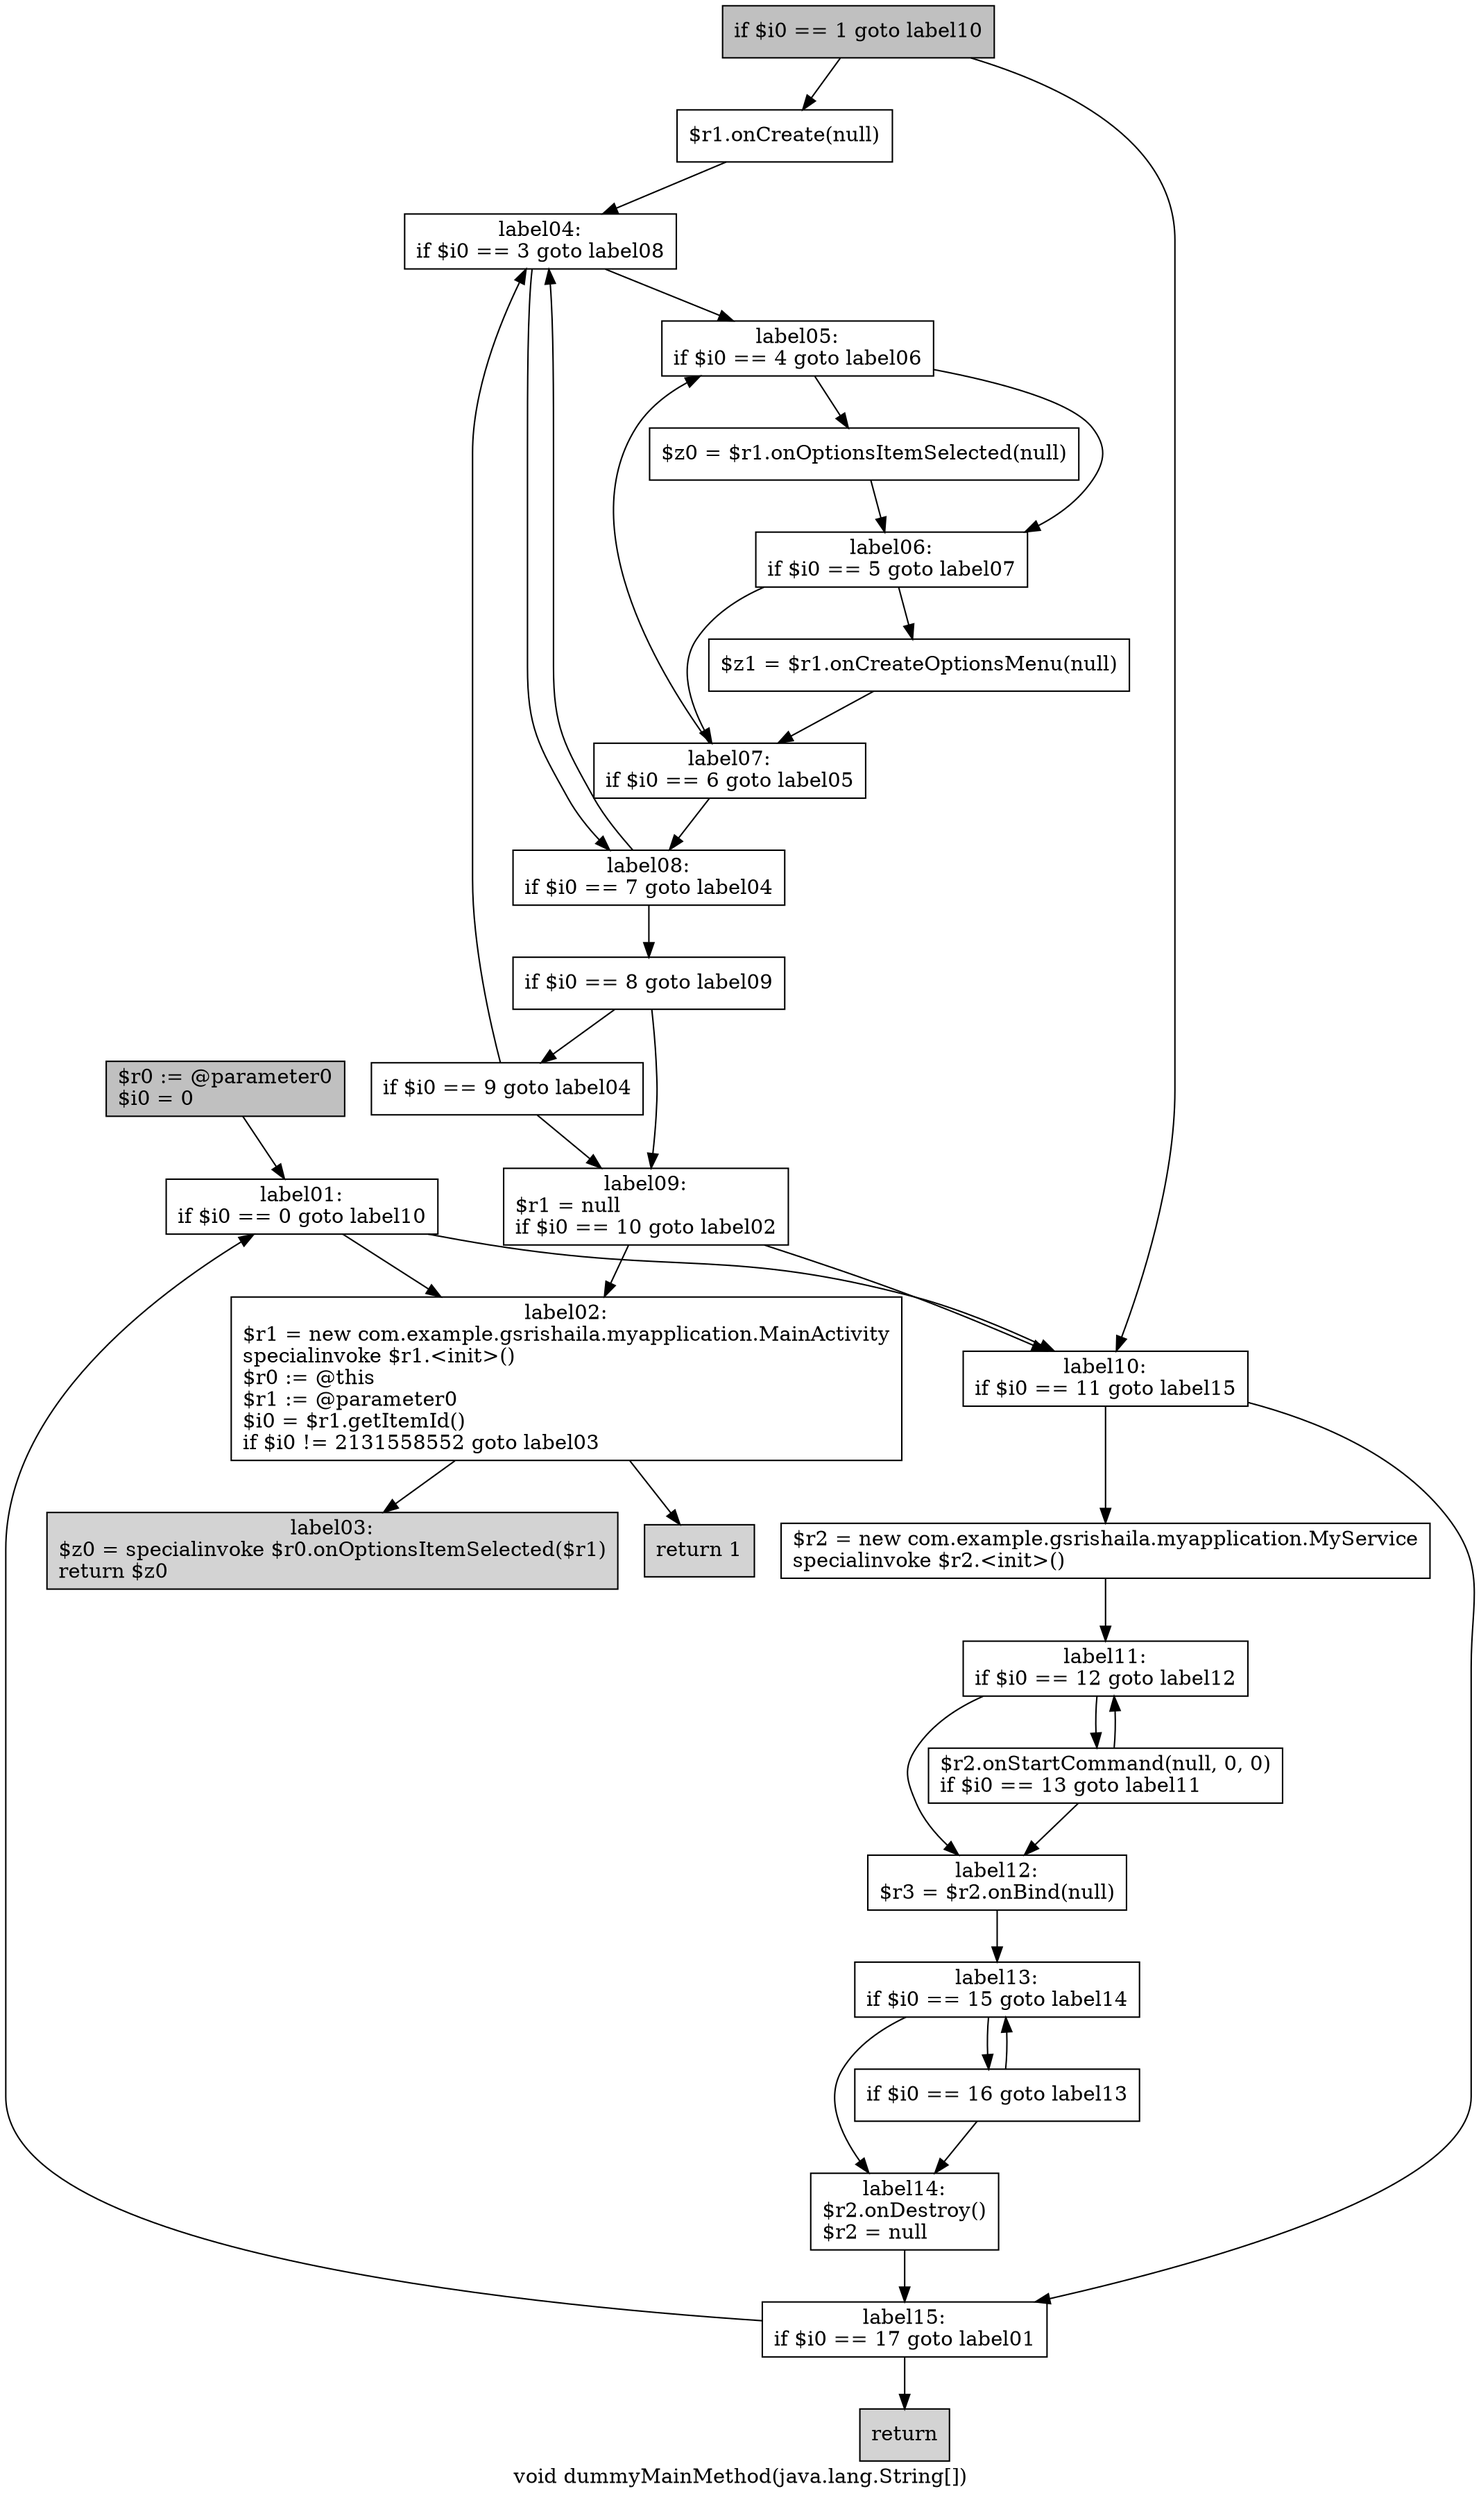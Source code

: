 digraph "void dummyMainMethod(java.lang.String[])" {
    label="void dummyMainMethod(java.lang.String[])";
    node [shape=box];
    "0" [style=filled,fillcolor=gray,label="$r0 := @parameter0\l$i0 = 0\l",];
    "1" [label="label01:\nif $i0 == 0 goto label10\l",];
    "0"->"1";
    "2" [label="label02:\n$r1 = new com.example.gsrishaila.myapplication.MainActivity\lspecialinvoke $r1.<init>()\l$r0 := @this\l$r1 := @parameter0\l$i0 = $r1.getItemId()\lif $i0 != 2131558552 goto label03\l",];
    "1"->"2";
    "17" [label="label10:\nif $i0 == 11 goto label15\l",];
    "1"->"17";
    "3" [style=filled,fillcolor=lightgray,label="return 1\l",];
    "2"->"3";
    "4" [style=filled,fillcolor=lightgray,label="label03:\n$z0 = specialinvoke $r0.onOptionsItemSelected($r1)\lreturn $z0\l",];
    "2"->"4";
    "5" [style=filled,fillcolor=gray,label="if $i0 == 1 goto label10\l",];
    "6" [label="$r1.onCreate(null)\l",];
    "5"->"6";
    "5"->"17";
    "7" [label="label04:\nif $i0 == 3 goto label08\l",];
    "6"->"7";
    "8" [label="label05:\nif $i0 == 4 goto label06\l",];
    "7"->"8";
    "13" [label="label08:\nif $i0 == 7 goto label04\l",];
    "7"->"13";
    "9" [label="$z0 = $r1.onOptionsItemSelected(null)\l",];
    "8"->"9";
    "10" [label="label06:\nif $i0 == 5 goto label07\l",];
    "8"->"10";
    "9"->"10";
    "11" [label="$z1 = $r1.onCreateOptionsMenu(null)\l",];
    "10"->"11";
    "12" [label="label07:\nif $i0 == 6 goto label05\l",];
    "10"->"12";
    "11"->"12";
    "12"->"8";
    "12"->"13";
    "13"->"7";
    "14" [label="if $i0 == 8 goto label09\l",];
    "13"->"14";
    "15" [label="if $i0 == 9 goto label04\l",];
    "14"->"15";
    "16" [label="label09:\n$r1 = null\lif $i0 == 10 goto label02\l",];
    "14"->"16";
    "15"->"7";
    "15"->"16";
    "16"->"2";
    "16"->"17";
    "18" [label="$r2 = new com.example.gsrishaila.myapplication.MyService\lspecialinvoke $r2.<init>()\l",];
    "17"->"18";
    "25" [label="label15:\nif $i0 == 17 goto label01\l",];
    "17"->"25";
    "19" [label="label11:\nif $i0 == 12 goto label12\l",];
    "18"->"19";
    "20" [label="$r2.onStartCommand(null, 0, 0)\lif $i0 == 13 goto label11\l",];
    "19"->"20";
    "21" [label="label12:\n$r3 = $r2.onBind(null)\l",];
    "19"->"21";
    "20"->"19";
    "20"->"21";
    "22" [label="label13:\nif $i0 == 15 goto label14\l",];
    "21"->"22";
    "23" [label="if $i0 == 16 goto label13\l",];
    "22"->"23";
    "24" [label="label14:\n$r2.onDestroy()\l$r2 = null\l",];
    "22"->"24";
    "23"->"22";
    "23"->"24";
    "24"->"25";
    "25"->"1";
    "26" [style=filled,fillcolor=lightgray,label="return\l",];
    "25"->"26";
}
